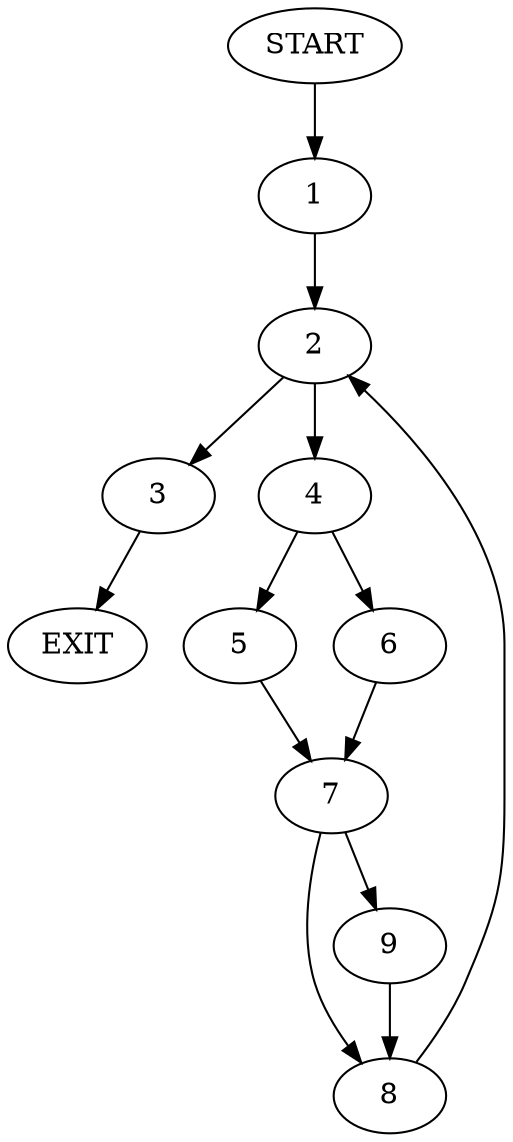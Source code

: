 digraph {
0 [label="START"]
10 [label="EXIT"]
0 -> 1
1 -> 2
2 -> 3
2 -> 4
4 -> 5
4 -> 6
3 -> 10
6 -> 7
5 -> 7
7 -> 8
7 -> 9
8 -> 2
9 -> 8
}
